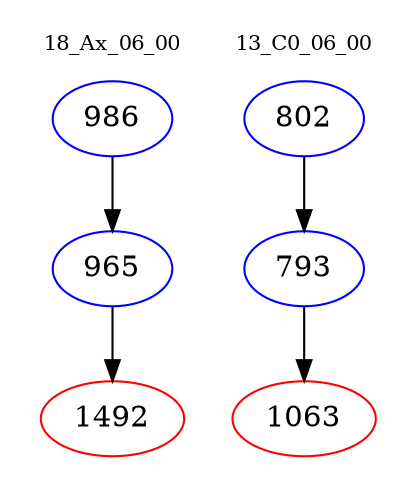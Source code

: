 digraph{
subgraph cluster_0 {
color = white
label = "18_Ax_06_00";
fontsize=10;
T0_986 [label="986", color="blue"]
T0_986 -> T0_965 [color="black"]
T0_965 [label="965", color="blue"]
T0_965 -> T0_1492 [color="black"]
T0_1492 [label="1492", color="red"]
}
subgraph cluster_1 {
color = white
label = "13_C0_06_00";
fontsize=10;
T1_802 [label="802", color="blue"]
T1_802 -> T1_793 [color="black"]
T1_793 [label="793", color="blue"]
T1_793 -> T1_1063 [color="black"]
T1_1063 [label="1063", color="red"]
}
}
